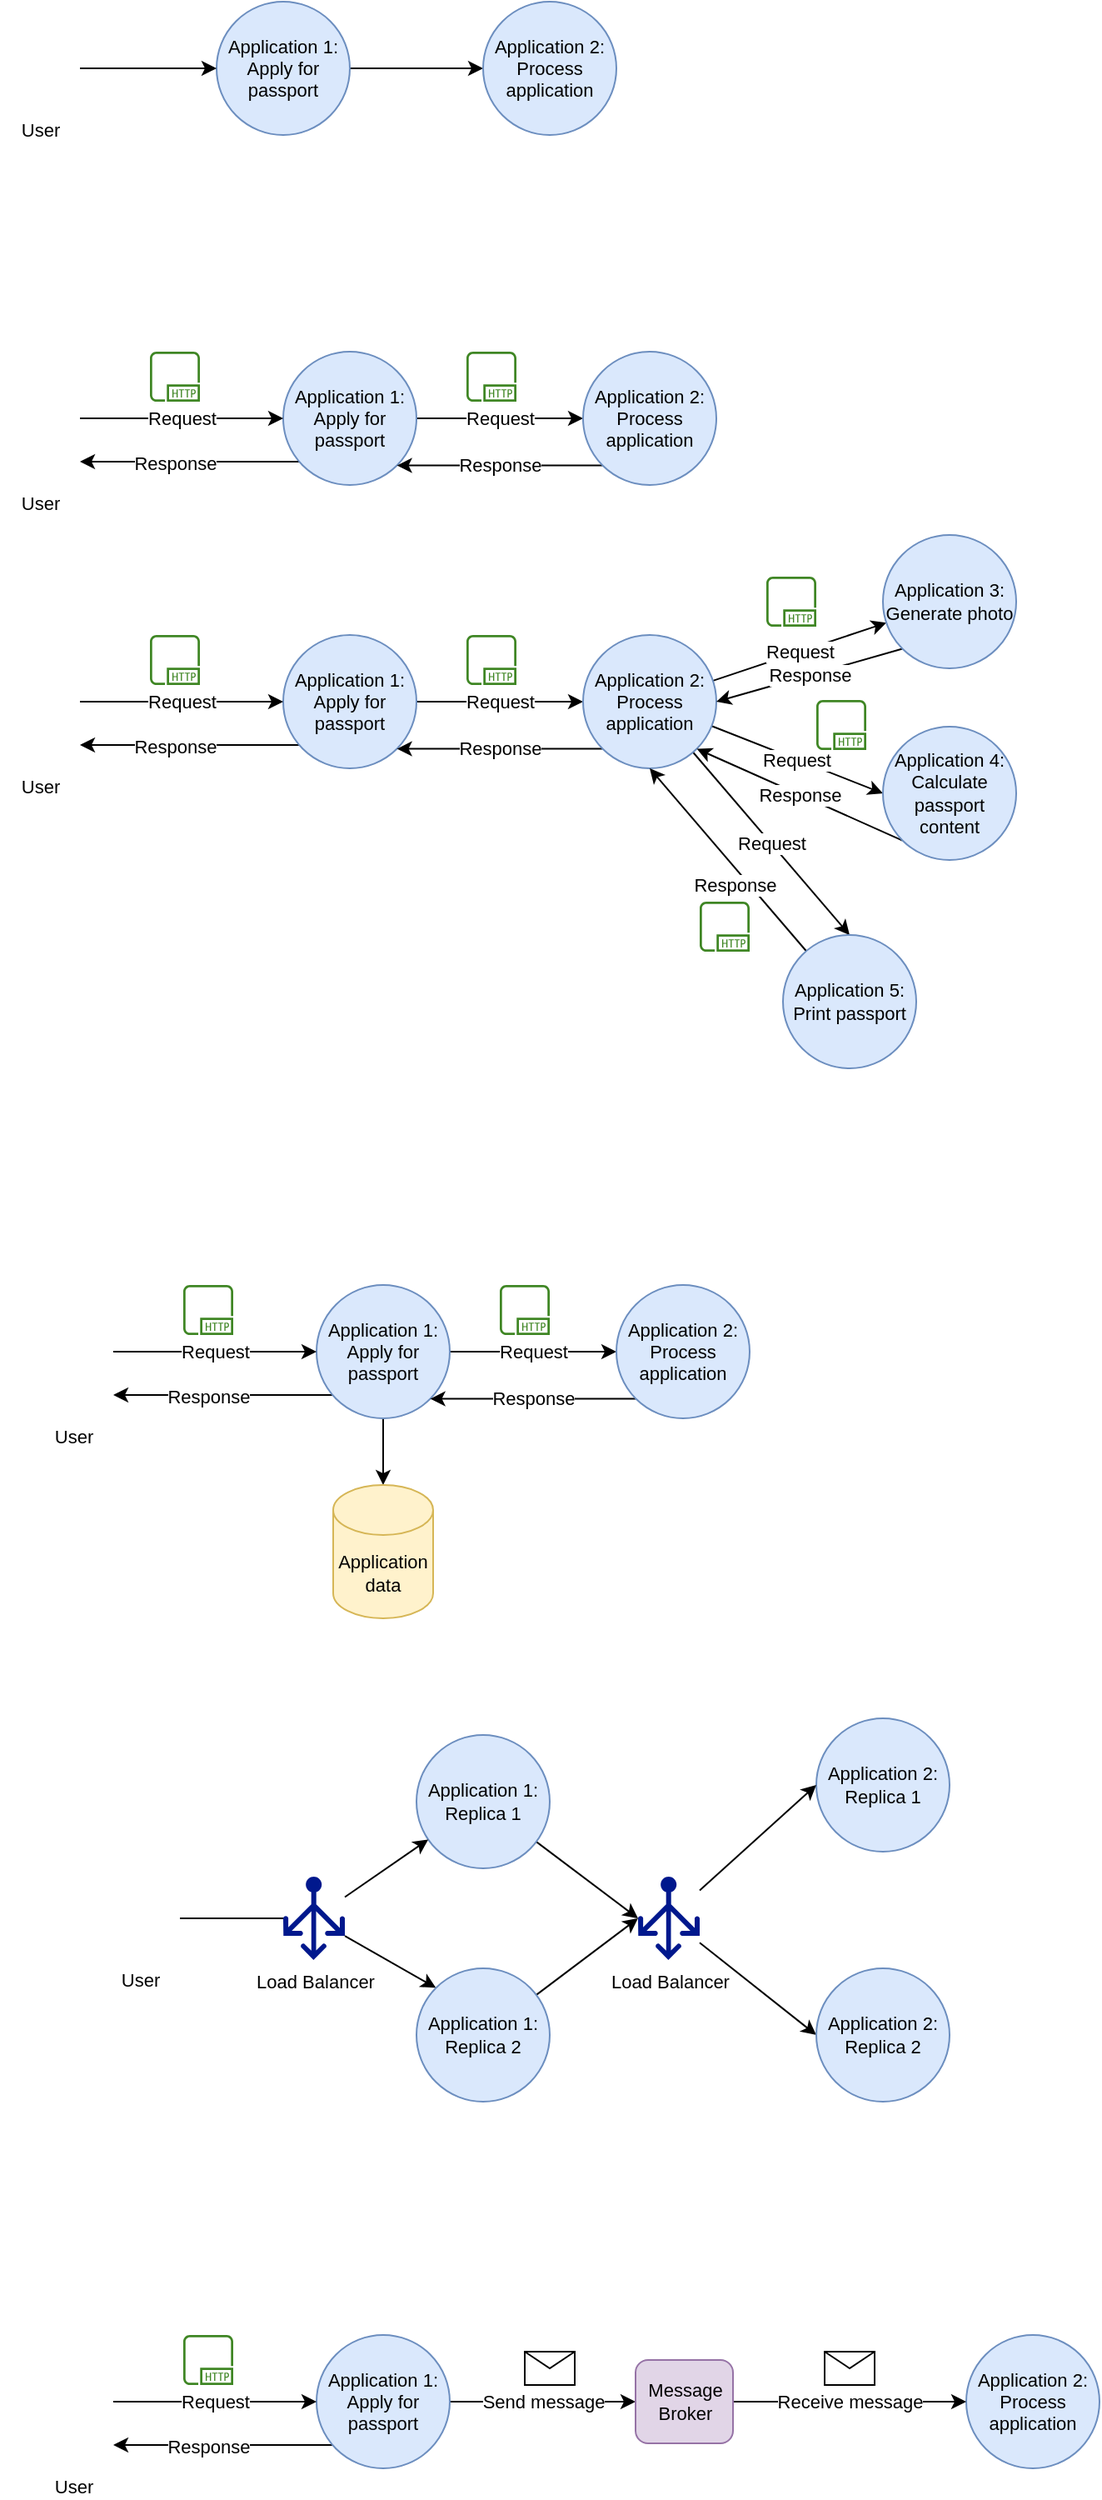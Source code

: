 <mxfile version="20.2.0" type="github">
  <diagram id="CHQOyfcS4Jq5zgWORfXr" name="Page-1">
    <mxGraphModel dx="1422" dy="762" grid="1" gridSize="10" guides="1" tooltips="1" connect="1" arrows="1" fold="1" page="1" pageScale="1" pageWidth="827" pageHeight="1169" math="0" shadow="0">
      <root>
        <mxCell id="0" />
        <mxCell id="1" parent="0" />
        <mxCell id="clZujiyER_6VHMt9e892-6" style="edgeStyle=orthogonalEdgeStyle;rounded=0;orthogonalLoop=1;jettySize=auto;html=1;fontSize=11;" edge="1" parent="1" source="clZujiyER_6VHMt9e892-1" target="clZujiyER_6VHMt9e892-5">
          <mxGeometry relative="1" as="geometry" />
        </mxCell>
        <mxCell id="clZujiyER_6VHMt9e892-1" value="Application 1:&lt;br style=&quot;font-size: 11px;&quot;&gt;Apply for passport" style="ellipse;whiteSpace=wrap;html=1;aspect=fixed;fontSize=11;fillColor=#dae8fc;strokeColor=#6c8ebf;" vertex="1" parent="1">
          <mxGeometry x="210" y="70" width="80" height="80" as="geometry" />
        </mxCell>
        <mxCell id="clZujiyER_6VHMt9e892-3" style="edgeStyle=orthogonalEdgeStyle;rounded=0;orthogonalLoop=1;jettySize=auto;html=1;entryX=0;entryY=0.5;entryDx=0;entryDy=0;fontSize=11;" edge="1" parent="1" source="clZujiyER_6VHMt9e892-2" target="clZujiyER_6VHMt9e892-1">
          <mxGeometry relative="1" as="geometry" />
        </mxCell>
        <mxCell id="clZujiyER_6VHMt9e892-2" value="User" style="shape=image;html=1;verticalAlign=top;verticalLabelPosition=bottom;labelBackgroundColor=#ffffff;imageAspect=0;aspect=fixed;image=https://cdn0.iconfinder.com/data/icons/user-pictures/100/matureman1-128.png;fontSize=11;" vertex="1" parent="1">
          <mxGeometry x="80" y="86" width="48" height="48" as="geometry" />
        </mxCell>
        <mxCell id="clZujiyER_6VHMt9e892-5" value="Application 2:&lt;br style=&quot;font-size: 11px;&quot;&gt;Process application" style="ellipse;whiteSpace=wrap;html=1;aspect=fixed;fontSize=11;fillColor=#dae8fc;strokeColor=#6c8ebf;" vertex="1" parent="1">
          <mxGeometry x="370" y="70" width="80" height="80" as="geometry" />
        </mxCell>
        <mxCell id="clZujiyER_6VHMt9e892-7" value="Request" style="edgeStyle=orthogonalEdgeStyle;rounded=0;orthogonalLoop=1;jettySize=auto;html=1;fontSize=11;" edge="1" parent="1" source="clZujiyER_6VHMt9e892-8" target="clZujiyER_6VHMt9e892-11">
          <mxGeometry relative="1" as="geometry" />
        </mxCell>
        <mxCell id="clZujiyER_6VHMt9e892-16" style="edgeStyle=orthogonalEdgeStyle;rounded=0;orthogonalLoop=1;jettySize=auto;html=1;entryX=1;entryY=0.75;entryDx=0;entryDy=0;fontSize=11;exitX=0;exitY=1;exitDx=0;exitDy=0;" edge="1" parent="1" source="clZujiyER_6VHMt9e892-8" target="clZujiyER_6VHMt9e892-10">
          <mxGeometry relative="1" as="geometry">
            <Array as="points">
              <mxPoint x="262" y="346" />
            </Array>
          </mxGeometry>
        </mxCell>
        <mxCell id="clZujiyER_6VHMt9e892-17" value="Response" style="edgeLabel;html=1;align=center;verticalAlign=middle;resizable=0;points=[];fontSize=11;" vertex="1" connectable="0" parent="clZujiyER_6VHMt9e892-16">
          <mxGeometry x="-0.31" y="1" relative="1" as="geometry">
            <mxPoint x="-32" as="offset" />
          </mxGeometry>
        </mxCell>
        <mxCell id="clZujiyER_6VHMt9e892-8" value="Application 1:&lt;br style=&quot;font-size: 11px;&quot;&gt;Apply for passport" style="ellipse;whiteSpace=wrap;html=1;aspect=fixed;fontSize=11;fillColor=#dae8fc;strokeColor=#6c8ebf;" vertex="1" parent="1">
          <mxGeometry x="250" y="280" width="80" height="80" as="geometry" />
        </mxCell>
        <mxCell id="clZujiyER_6VHMt9e892-9" value="Request" style="edgeStyle=orthogonalEdgeStyle;rounded=0;orthogonalLoop=1;jettySize=auto;html=1;entryX=0;entryY=0.5;entryDx=0;entryDy=0;fontSize=11;" edge="1" parent="1" source="clZujiyER_6VHMt9e892-10" target="clZujiyER_6VHMt9e892-8">
          <mxGeometry relative="1" as="geometry">
            <Array as="points">
              <mxPoint x="190" y="320" />
              <mxPoint x="190" y="320" />
            </Array>
          </mxGeometry>
        </mxCell>
        <mxCell id="clZujiyER_6VHMt9e892-10" value="User" style="shape=image;html=1;verticalAlign=top;verticalLabelPosition=bottom;labelBackgroundColor=#ffffff;imageAspect=0;aspect=fixed;image=https://cdn0.iconfinder.com/data/icons/user-pictures/100/matureman1-128.png;fontSize=11;" vertex="1" parent="1">
          <mxGeometry x="80" y="310" width="48" height="48" as="geometry" />
        </mxCell>
        <mxCell id="clZujiyER_6VHMt9e892-15" value="Response" style="edgeStyle=orthogonalEdgeStyle;rounded=0;orthogonalLoop=1;jettySize=auto;html=1;entryX=1;entryY=1;entryDx=0;entryDy=0;fontSize=11;exitX=0;exitY=1;exitDx=0;exitDy=0;" edge="1" parent="1" source="clZujiyER_6VHMt9e892-11" target="clZujiyER_6VHMt9e892-8">
          <mxGeometry relative="1" as="geometry" />
        </mxCell>
        <mxCell id="clZujiyER_6VHMt9e892-11" value="Application 2:&lt;br style=&quot;font-size: 11px;&quot;&gt;Process application" style="ellipse;whiteSpace=wrap;html=1;aspect=fixed;fontSize=11;fillColor=#dae8fc;strokeColor=#6c8ebf;" vertex="1" parent="1">
          <mxGeometry x="430" y="280" width="80" height="80" as="geometry" />
        </mxCell>
        <mxCell id="clZujiyER_6VHMt9e892-12" value="" style="sketch=0;outlineConnect=0;fontColor=#232F3E;gradientColor=none;fillColor=#3F8624;strokeColor=none;dashed=0;verticalLabelPosition=bottom;verticalAlign=top;align=center;html=1;fontSize=12;fontStyle=0;aspect=fixed;pointerEvents=1;shape=mxgraph.aws4.http_protocol;" vertex="1" parent="1">
          <mxGeometry x="170" y="280" width="30" height="30" as="geometry" />
        </mxCell>
        <mxCell id="clZujiyER_6VHMt9e892-13" value="" style="sketch=0;outlineConnect=0;fontColor=#232F3E;gradientColor=none;fillColor=#3F8624;strokeColor=none;dashed=0;verticalLabelPosition=bottom;verticalAlign=top;align=center;html=1;fontSize=12;fontStyle=0;aspect=fixed;pointerEvents=1;shape=mxgraph.aws4.http_protocol;" vertex="1" parent="1">
          <mxGeometry x="360" y="280" width="30" height="30" as="geometry" />
        </mxCell>
        <mxCell id="clZujiyER_6VHMt9e892-18" value="Request" style="edgeStyle=orthogonalEdgeStyle;rounded=0;orthogonalLoop=1;jettySize=auto;html=1;fontSize=11;" edge="1" parent="1" source="clZujiyER_6VHMt9e892-21" target="clZujiyER_6VHMt9e892-25">
          <mxGeometry relative="1" as="geometry" />
        </mxCell>
        <mxCell id="clZujiyER_6VHMt9e892-19" style="edgeStyle=orthogonalEdgeStyle;rounded=0;orthogonalLoop=1;jettySize=auto;html=1;entryX=1;entryY=0.75;entryDx=0;entryDy=0;fontSize=11;exitX=0;exitY=1;exitDx=0;exitDy=0;" edge="1" parent="1" source="clZujiyER_6VHMt9e892-21" target="clZujiyER_6VHMt9e892-23">
          <mxGeometry relative="1" as="geometry">
            <Array as="points">
              <mxPoint x="262" y="516" />
            </Array>
          </mxGeometry>
        </mxCell>
        <mxCell id="clZujiyER_6VHMt9e892-20" value="Response" style="edgeLabel;html=1;align=center;verticalAlign=middle;resizable=0;points=[];fontSize=11;" vertex="1" connectable="0" parent="clZujiyER_6VHMt9e892-19">
          <mxGeometry x="-0.31" y="1" relative="1" as="geometry">
            <mxPoint x="-32" as="offset" />
          </mxGeometry>
        </mxCell>
        <mxCell id="clZujiyER_6VHMt9e892-21" value="Application 1:&lt;br style=&quot;font-size: 11px;&quot;&gt;Apply for passport" style="ellipse;whiteSpace=wrap;html=1;aspect=fixed;fontSize=11;fillColor=#dae8fc;strokeColor=#6c8ebf;" vertex="1" parent="1">
          <mxGeometry x="250" y="450" width="80" height="80" as="geometry" />
        </mxCell>
        <mxCell id="clZujiyER_6VHMt9e892-22" value="Request" style="edgeStyle=orthogonalEdgeStyle;rounded=0;orthogonalLoop=1;jettySize=auto;html=1;entryX=0;entryY=0.5;entryDx=0;entryDy=0;fontSize=11;" edge="1" parent="1" source="clZujiyER_6VHMt9e892-23" target="clZujiyER_6VHMt9e892-21">
          <mxGeometry relative="1" as="geometry">
            <Array as="points">
              <mxPoint x="190" y="490" />
              <mxPoint x="190" y="490" />
            </Array>
          </mxGeometry>
        </mxCell>
        <mxCell id="clZujiyER_6VHMt9e892-23" value="User" style="shape=image;html=1;verticalAlign=top;verticalLabelPosition=bottom;labelBackgroundColor=#ffffff;imageAspect=0;aspect=fixed;image=https://cdn0.iconfinder.com/data/icons/user-pictures/100/matureman1-128.png;fontSize=11;" vertex="1" parent="1">
          <mxGeometry x="80" y="480" width="48" height="48" as="geometry" />
        </mxCell>
        <mxCell id="clZujiyER_6VHMt9e892-24" value="Response" style="edgeStyle=orthogonalEdgeStyle;rounded=0;orthogonalLoop=1;jettySize=auto;html=1;entryX=1;entryY=1;entryDx=0;entryDy=0;fontSize=11;exitX=0;exitY=1;exitDx=0;exitDy=0;" edge="1" parent="1" source="clZujiyER_6VHMt9e892-25" target="clZujiyER_6VHMt9e892-21">
          <mxGeometry relative="1" as="geometry" />
        </mxCell>
        <mxCell id="clZujiyER_6VHMt9e892-31" value="Request" style="rounded=0;orthogonalLoop=1;jettySize=auto;html=1;fontSize=11;" edge="1" parent="1" source="clZujiyER_6VHMt9e892-25" target="clZujiyER_6VHMt9e892-28">
          <mxGeometry relative="1" as="geometry" />
        </mxCell>
        <mxCell id="clZujiyER_6VHMt9e892-33" value="Request" style="edgeStyle=none;rounded=0;orthogonalLoop=1;jettySize=auto;html=1;fontSize=11;entryX=0;entryY=0.5;entryDx=0;entryDy=0;" edge="1" parent="1" source="clZujiyER_6VHMt9e892-25" target="clZujiyER_6VHMt9e892-29">
          <mxGeometry relative="1" as="geometry" />
        </mxCell>
        <mxCell id="clZujiyER_6VHMt9e892-35" value="Request" style="edgeStyle=none;rounded=0;orthogonalLoop=1;jettySize=auto;html=1;entryX=0.5;entryY=0;entryDx=0;entryDy=0;fontSize=11;" edge="1" parent="1" source="clZujiyER_6VHMt9e892-25" target="clZujiyER_6VHMt9e892-30">
          <mxGeometry relative="1" as="geometry" />
        </mxCell>
        <mxCell id="clZujiyER_6VHMt9e892-25" value="Application 2:&lt;br style=&quot;font-size: 11px;&quot;&gt;Process application" style="ellipse;whiteSpace=wrap;html=1;aspect=fixed;fontSize=11;fillColor=#dae8fc;strokeColor=#6c8ebf;" vertex="1" parent="1">
          <mxGeometry x="430" y="450" width="80" height="80" as="geometry" />
        </mxCell>
        <mxCell id="clZujiyER_6VHMt9e892-26" value="" style="sketch=0;outlineConnect=0;fontColor=#232F3E;gradientColor=none;fillColor=#3F8624;strokeColor=none;dashed=0;verticalLabelPosition=bottom;verticalAlign=top;align=center;html=1;fontSize=12;fontStyle=0;aspect=fixed;pointerEvents=1;shape=mxgraph.aws4.http_protocol;" vertex="1" parent="1">
          <mxGeometry x="170" y="450" width="30" height="30" as="geometry" />
        </mxCell>
        <mxCell id="clZujiyER_6VHMt9e892-27" value="" style="sketch=0;outlineConnect=0;fontColor=#232F3E;gradientColor=none;fillColor=#3F8624;strokeColor=none;dashed=0;verticalLabelPosition=bottom;verticalAlign=top;align=center;html=1;fontSize=12;fontStyle=0;aspect=fixed;pointerEvents=1;shape=mxgraph.aws4.http_protocol;" vertex="1" parent="1">
          <mxGeometry x="360" y="450" width="30" height="30" as="geometry" />
        </mxCell>
        <mxCell id="clZujiyER_6VHMt9e892-32" value="Response" style="edgeStyle=none;rounded=0;orthogonalLoop=1;jettySize=auto;html=1;entryX=1;entryY=0.5;entryDx=0;entryDy=0;fontSize=11;exitX=0;exitY=1;exitDx=0;exitDy=0;" edge="1" parent="1" source="clZujiyER_6VHMt9e892-28" target="clZujiyER_6VHMt9e892-25">
          <mxGeometry relative="1" as="geometry" />
        </mxCell>
        <mxCell id="clZujiyER_6VHMt9e892-28" value="Application 3:&lt;br style=&quot;font-size: 11px;&quot;&gt;Generate photo" style="ellipse;whiteSpace=wrap;html=1;aspect=fixed;fontSize=11;fillColor=#dae8fc;strokeColor=#6c8ebf;" vertex="1" parent="1">
          <mxGeometry x="610" y="390" width="80" height="80" as="geometry" />
        </mxCell>
        <mxCell id="clZujiyER_6VHMt9e892-34" value="Response" style="edgeStyle=none;rounded=0;orthogonalLoop=1;jettySize=auto;html=1;entryX=1;entryY=1;entryDx=0;entryDy=0;fontSize=11;exitX=0;exitY=1;exitDx=0;exitDy=0;" edge="1" parent="1" source="clZujiyER_6VHMt9e892-29" target="clZujiyER_6VHMt9e892-25">
          <mxGeometry relative="1" as="geometry" />
        </mxCell>
        <mxCell id="clZujiyER_6VHMt9e892-29" value="Application 4:&lt;br style=&quot;font-size: 11px;&quot;&gt;Calculate passport content" style="ellipse;whiteSpace=wrap;html=1;aspect=fixed;fontSize=11;fillColor=#dae8fc;strokeColor=#6c8ebf;" vertex="1" parent="1">
          <mxGeometry x="610" y="505" width="80" height="80" as="geometry" />
        </mxCell>
        <mxCell id="clZujiyER_6VHMt9e892-36" value="Response" style="edgeStyle=none;rounded=0;orthogonalLoop=1;jettySize=auto;html=1;entryX=0.5;entryY=1;entryDx=0;entryDy=0;fontSize=11;" edge="1" parent="1" source="clZujiyER_6VHMt9e892-30" target="clZujiyER_6VHMt9e892-25">
          <mxGeometry x="-0.187" y="8" relative="1" as="geometry">
            <mxPoint x="1" as="offset" />
          </mxGeometry>
        </mxCell>
        <mxCell id="clZujiyER_6VHMt9e892-30" value="Application 5:&lt;br style=&quot;font-size: 11px;&quot;&gt;Print passport" style="ellipse;whiteSpace=wrap;html=1;aspect=fixed;fontSize=11;fillColor=#dae8fc;strokeColor=#6c8ebf;" vertex="1" parent="1">
          <mxGeometry x="550" y="630" width="80" height="80" as="geometry" />
        </mxCell>
        <mxCell id="clZujiyER_6VHMt9e892-37" value="" style="sketch=0;outlineConnect=0;fontColor=#232F3E;gradientColor=none;fillColor=#3F8624;strokeColor=none;dashed=0;verticalLabelPosition=bottom;verticalAlign=top;align=center;html=1;fontSize=12;fontStyle=0;aspect=fixed;pointerEvents=1;shape=mxgraph.aws4.http_protocol;" vertex="1" parent="1">
          <mxGeometry x="540" y="415" width="30" height="30" as="geometry" />
        </mxCell>
        <mxCell id="clZujiyER_6VHMt9e892-38" value="" style="sketch=0;outlineConnect=0;fontColor=#232F3E;gradientColor=none;fillColor=#3F8624;strokeColor=none;dashed=0;verticalLabelPosition=bottom;verticalAlign=top;align=center;html=1;fontSize=12;fontStyle=0;aspect=fixed;pointerEvents=1;shape=mxgraph.aws4.http_protocol;" vertex="1" parent="1">
          <mxGeometry x="570" y="489" width="30" height="30" as="geometry" />
        </mxCell>
        <mxCell id="clZujiyER_6VHMt9e892-39" value="" style="sketch=0;outlineConnect=0;fontColor=#232F3E;gradientColor=none;fillColor=#3F8624;strokeColor=none;dashed=0;verticalLabelPosition=bottom;verticalAlign=top;align=center;html=1;fontSize=12;fontStyle=0;aspect=fixed;pointerEvents=1;shape=mxgraph.aws4.http_protocol;" vertex="1" parent="1">
          <mxGeometry x="500" y="610" width="30" height="30" as="geometry" />
        </mxCell>
        <mxCell id="clZujiyER_6VHMt9e892-40" value="Request" style="edgeStyle=orthogonalEdgeStyle;rounded=0;orthogonalLoop=1;jettySize=auto;html=1;fontSize=11;" edge="1" parent="1" source="clZujiyER_6VHMt9e892-43" target="clZujiyER_6VHMt9e892-47">
          <mxGeometry relative="1" as="geometry" />
        </mxCell>
        <mxCell id="clZujiyER_6VHMt9e892-41" style="edgeStyle=orthogonalEdgeStyle;rounded=0;orthogonalLoop=1;jettySize=auto;html=1;entryX=1;entryY=0.75;entryDx=0;entryDy=0;fontSize=11;exitX=0;exitY=1;exitDx=0;exitDy=0;" edge="1" parent="1" source="clZujiyER_6VHMt9e892-43" target="clZujiyER_6VHMt9e892-45">
          <mxGeometry relative="1" as="geometry">
            <Array as="points">
              <mxPoint x="282" y="906" />
            </Array>
          </mxGeometry>
        </mxCell>
        <mxCell id="clZujiyER_6VHMt9e892-42" value="Response" style="edgeLabel;html=1;align=center;verticalAlign=middle;resizable=0;points=[];fontSize=11;" vertex="1" connectable="0" parent="clZujiyER_6VHMt9e892-41">
          <mxGeometry x="-0.31" y="1" relative="1" as="geometry">
            <mxPoint x="-32" as="offset" />
          </mxGeometry>
        </mxCell>
        <mxCell id="clZujiyER_6VHMt9e892-51" style="edgeStyle=none;rounded=0;orthogonalLoop=1;jettySize=auto;html=1;fontSize=11;" edge="1" parent="1" source="clZujiyER_6VHMt9e892-43" target="clZujiyER_6VHMt9e892-50">
          <mxGeometry relative="1" as="geometry" />
        </mxCell>
        <mxCell id="clZujiyER_6VHMt9e892-43" value="Application 1:&lt;br style=&quot;font-size: 11px;&quot;&gt;Apply for passport" style="ellipse;whiteSpace=wrap;html=1;aspect=fixed;fontSize=11;fillColor=#dae8fc;strokeColor=#6c8ebf;" vertex="1" parent="1">
          <mxGeometry x="270" y="840" width="80" height="80" as="geometry" />
        </mxCell>
        <mxCell id="clZujiyER_6VHMt9e892-44" value="Request" style="edgeStyle=orthogonalEdgeStyle;rounded=0;orthogonalLoop=1;jettySize=auto;html=1;entryX=0;entryY=0.5;entryDx=0;entryDy=0;fontSize=11;" edge="1" parent="1" source="clZujiyER_6VHMt9e892-45" target="clZujiyER_6VHMt9e892-43">
          <mxGeometry relative="1" as="geometry">
            <Array as="points">
              <mxPoint x="210" y="880" />
              <mxPoint x="210" y="880" />
            </Array>
          </mxGeometry>
        </mxCell>
        <mxCell id="clZujiyER_6VHMt9e892-45" value="User" style="shape=image;html=1;verticalAlign=top;verticalLabelPosition=bottom;labelBackgroundColor=#ffffff;imageAspect=0;aspect=fixed;image=https://cdn0.iconfinder.com/data/icons/user-pictures/100/matureman1-128.png;fontSize=11;" vertex="1" parent="1">
          <mxGeometry x="100" y="870" width="48" height="48" as="geometry" />
        </mxCell>
        <mxCell id="clZujiyER_6VHMt9e892-46" value="Response" style="edgeStyle=orthogonalEdgeStyle;rounded=0;orthogonalLoop=1;jettySize=auto;html=1;entryX=1;entryY=1;entryDx=0;entryDy=0;fontSize=11;exitX=0;exitY=1;exitDx=0;exitDy=0;" edge="1" parent="1" source="clZujiyER_6VHMt9e892-47" target="clZujiyER_6VHMt9e892-43">
          <mxGeometry relative="1" as="geometry" />
        </mxCell>
        <mxCell id="clZujiyER_6VHMt9e892-47" value="Application 2:&lt;br style=&quot;font-size: 11px;&quot;&gt;Process application" style="ellipse;whiteSpace=wrap;html=1;aspect=fixed;fontSize=11;fillColor=#dae8fc;strokeColor=#6c8ebf;" vertex="1" parent="1">
          <mxGeometry x="450" y="840" width="80" height="80" as="geometry" />
        </mxCell>
        <mxCell id="clZujiyER_6VHMt9e892-48" value="" style="sketch=0;outlineConnect=0;fontColor=#232F3E;gradientColor=none;fillColor=#3F8624;strokeColor=none;dashed=0;verticalLabelPosition=bottom;verticalAlign=top;align=center;html=1;fontSize=12;fontStyle=0;aspect=fixed;pointerEvents=1;shape=mxgraph.aws4.http_protocol;" vertex="1" parent="1">
          <mxGeometry x="190" y="840" width="30" height="30" as="geometry" />
        </mxCell>
        <mxCell id="clZujiyER_6VHMt9e892-49" value="" style="sketch=0;outlineConnect=0;fontColor=#232F3E;gradientColor=none;fillColor=#3F8624;strokeColor=none;dashed=0;verticalLabelPosition=bottom;verticalAlign=top;align=center;html=1;fontSize=12;fontStyle=0;aspect=fixed;pointerEvents=1;shape=mxgraph.aws4.http_protocol;" vertex="1" parent="1">
          <mxGeometry x="380" y="840" width="30" height="30" as="geometry" />
        </mxCell>
        <mxCell id="clZujiyER_6VHMt9e892-50" value="Application data" style="shape=cylinder3;whiteSpace=wrap;html=1;boundedLbl=1;backgroundOutline=1;size=15;fontSize=11;fillColor=#fff2cc;strokeColor=#d6b656;" vertex="1" parent="1">
          <mxGeometry x="280" y="960" width="60" height="80" as="geometry" />
        </mxCell>
        <mxCell id="clZujiyER_6VHMt9e892-64" style="edgeStyle=none;rounded=0;orthogonalLoop=1;jettySize=auto;html=1;entryX=0;entryY=0.5;entryDx=0;entryDy=0;entryPerimeter=0;fontSize=11;" edge="1" parent="1" source="clZujiyER_6VHMt9e892-53" target="clZujiyER_6VHMt9e892-63">
          <mxGeometry relative="1" as="geometry" />
        </mxCell>
        <mxCell id="clZujiyER_6VHMt9e892-53" value="Application 1:&lt;br style=&quot;font-size: 11px;&quot;&gt;Replica 1" style="ellipse;whiteSpace=wrap;html=1;aspect=fixed;fontSize=11;fillColor=#dae8fc;strokeColor=#6c8ebf;" vertex="1" parent="1">
          <mxGeometry x="330" y="1110" width="80" height="80" as="geometry" />
        </mxCell>
        <mxCell id="clZujiyER_6VHMt9e892-55" value="User" style="shape=image;html=1;verticalAlign=top;verticalLabelPosition=bottom;labelBackgroundColor=#ffffff;imageAspect=0;aspect=fixed;image=https://cdn0.iconfinder.com/data/icons/user-pictures/100/matureman1-128.png;fontSize=11;" vertex="1" parent="1">
          <mxGeometry x="140" y="1196" width="48" height="48" as="geometry" />
        </mxCell>
        <mxCell id="clZujiyER_6VHMt9e892-56" value="Application 2:&lt;br style=&quot;font-size: 11px;&quot;&gt;Replica 1" style="ellipse;whiteSpace=wrap;html=1;aspect=fixed;fontSize=11;fillColor=#dae8fc;strokeColor=#6c8ebf;" vertex="1" parent="1">
          <mxGeometry x="570" y="1100" width="80" height="80" as="geometry" />
        </mxCell>
        <mxCell id="clZujiyER_6VHMt9e892-61" style="edgeStyle=none;rounded=0;orthogonalLoop=1;jettySize=auto;html=1;entryX=0;entryY=0;entryDx=0;entryDy=0;fontSize=11;" edge="1" parent="1" source="clZujiyER_6VHMt9e892-57" target="clZujiyER_6VHMt9e892-60">
          <mxGeometry relative="1" as="geometry" />
        </mxCell>
        <mxCell id="clZujiyER_6VHMt9e892-62" style="edgeStyle=none;rounded=0;orthogonalLoop=1;jettySize=auto;html=1;fontSize=11;" edge="1" parent="1" source="clZujiyER_6VHMt9e892-57" target="clZujiyER_6VHMt9e892-53">
          <mxGeometry relative="1" as="geometry" />
        </mxCell>
        <mxCell id="clZujiyER_6VHMt9e892-57" value="Load Balancer" style="sketch=0;aspect=fixed;pointerEvents=1;shadow=0;dashed=0;html=1;strokeColor=none;labelPosition=center;verticalLabelPosition=bottom;verticalAlign=top;align=center;fillColor=#00188D;shape=mxgraph.azure.load_balancer_generic;fontSize=11;" vertex="1" parent="1">
          <mxGeometry x="250" y="1195" width="37" height="50" as="geometry" />
        </mxCell>
        <mxCell id="clZujiyER_6VHMt9e892-59" value="" style="edgeStyle=orthogonalEdgeStyle;rounded=0;orthogonalLoop=1;jettySize=auto;html=1;entryX=0;entryY=0.5;entryDx=0;entryDy=0;fontSize=11;endArrow=none;" edge="1" parent="1" source="clZujiyER_6VHMt9e892-55" target="clZujiyER_6VHMt9e892-57">
          <mxGeometry relative="1" as="geometry">
            <mxPoint x="188" y="1220" as="sourcePoint" />
            <mxPoint x="270" y="1220" as="targetPoint" />
          </mxGeometry>
        </mxCell>
        <mxCell id="clZujiyER_6VHMt9e892-65" style="edgeStyle=none;rounded=0;orthogonalLoop=1;jettySize=auto;html=1;entryX=0;entryY=0.5;entryDx=0;entryDy=0;entryPerimeter=0;fontSize=11;" edge="1" parent="1" source="clZujiyER_6VHMt9e892-60" target="clZujiyER_6VHMt9e892-63">
          <mxGeometry relative="1" as="geometry" />
        </mxCell>
        <mxCell id="clZujiyER_6VHMt9e892-60" value="Application 1:&lt;br style=&quot;font-size: 11px;&quot;&gt;Replica 2" style="ellipse;whiteSpace=wrap;html=1;aspect=fixed;fontSize=11;fillColor=#dae8fc;strokeColor=#6c8ebf;" vertex="1" parent="1">
          <mxGeometry x="330" y="1250" width="80" height="80" as="geometry" />
        </mxCell>
        <mxCell id="clZujiyER_6VHMt9e892-67" style="edgeStyle=none;rounded=0;orthogonalLoop=1;jettySize=auto;html=1;entryX=0;entryY=0.5;entryDx=0;entryDy=0;fontSize=11;" edge="1" parent="1" source="clZujiyER_6VHMt9e892-63" target="clZujiyER_6VHMt9e892-56">
          <mxGeometry relative="1" as="geometry" />
        </mxCell>
        <mxCell id="clZujiyER_6VHMt9e892-68" style="edgeStyle=none;rounded=0;orthogonalLoop=1;jettySize=auto;html=1;entryX=0;entryY=0.5;entryDx=0;entryDy=0;fontSize=11;" edge="1" parent="1" source="clZujiyER_6VHMt9e892-63" target="clZujiyER_6VHMt9e892-66">
          <mxGeometry relative="1" as="geometry" />
        </mxCell>
        <mxCell id="clZujiyER_6VHMt9e892-63" value="Load Balancer" style="sketch=0;aspect=fixed;pointerEvents=1;shadow=0;dashed=0;html=1;strokeColor=none;labelPosition=center;verticalLabelPosition=bottom;verticalAlign=top;align=center;fillColor=#00188D;shape=mxgraph.azure.load_balancer_generic;fontSize=11;" vertex="1" parent="1">
          <mxGeometry x="463" y="1195" width="37" height="50" as="geometry" />
        </mxCell>
        <mxCell id="clZujiyER_6VHMt9e892-66" value="Application 2:&lt;br style=&quot;font-size: 11px;&quot;&gt;Replica 2" style="ellipse;whiteSpace=wrap;html=1;aspect=fixed;fontSize=11;fillColor=#dae8fc;strokeColor=#6c8ebf;" vertex="1" parent="1">
          <mxGeometry x="570" y="1250" width="80" height="80" as="geometry" />
        </mxCell>
        <mxCell id="clZujiyER_6VHMt9e892-70" style="edgeStyle=orthogonalEdgeStyle;rounded=0;orthogonalLoop=1;jettySize=auto;html=1;entryX=1;entryY=0.75;entryDx=0;entryDy=0;fontSize=11;exitX=0;exitY=1;exitDx=0;exitDy=0;" edge="1" parent="1" source="clZujiyER_6VHMt9e892-72" target="clZujiyER_6VHMt9e892-74">
          <mxGeometry relative="1" as="geometry">
            <Array as="points">
              <mxPoint x="282" y="1536" />
            </Array>
          </mxGeometry>
        </mxCell>
        <mxCell id="clZujiyER_6VHMt9e892-71" value="Response" style="edgeLabel;html=1;align=center;verticalAlign=middle;resizable=0;points=[];fontSize=11;" vertex="1" connectable="0" parent="clZujiyER_6VHMt9e892-70">
          <mxGeometry x="-0.31" y="1" relative="1" as="geometry">
            <mxPoint x="-32" as="offset" />
          </mxGeometry>
        </mxCell>
        <mxCell id="clZujiyER_6VHMt9e892-82" value="Send message" style="edgeStyle=none;rounded=0;orthogonalLoop=1;jettySize=auto;html=1;fontSize=11;" edge="1" parent="1" source="clZujiyER_6VHMt9e892-72" target="clZujiyER_6VHMt9e892-81">
          <mxGeometry relative="1" as="geometry" />
        </mxCell>
        <mxCell id="clZujiyER_6VHMt9e892-72" value="Application 1:&lt;br style=&quot;font-size: 11px;&quot;&gt;Apply for passport" style="ellipse;whiteSpace=wrap;html=1;aspect=fixed;fontSize=11;fillColor=#dae8fc;strokeColor=#6c8ebf;" vertex="1" parent="1">
          <mxGeometry x="270" y="1470" width="80" height="80" as="geometry" />
        </mxCell>
        <mxCell id="clZujiyER_6VHMt9e892-73" value="Request" style="edgeStyle=orthogonalEdgeStyle;rounded=0;orthogonalLoop=1;jettySize=auto;html=1;entryX=0;entryY=0.5;entryDx=0;entryDy=0;fontSize=11;" edge="1" parent="1" source="clZujiyER_6VHMt9e892-74" target="clZujiyER_6VHMt9e892-72">
          <mxGeometry relative="1" as="geometry">
            <Array as="points">
              <mxPoint x="210" y="1510" />
              <mxPoint x="210" y="1510" />
            </Array>
          </mxGeometry>
        </mxCell>
        <mxCell id="clZujiyER_6VHMt9e892-74" value="User" style="shape=image;html=1;verticalAlign=top;verticalLabelPosition=bottom;labelBackgroundColor=#ffffff;imageAspect=0;aspect=fixed;image=https://cdn0.iconfinder.com/data/icons/user-pictures/100/matureman1-128.png;fontSize=11;" vertex="1" parent="1">
          <mxGeometry x="100" y="1500" width="48" height="48" as="geometry" />
        </mxCell>
        <mxCell id="clZujiyER_6VHMt9e892-76" value="Application 2:&lt;br style=&quot;font-size: 11px;&quot;&gt;Process application" style="ellipse;whiteSpace=wrap;html=1;aspect=fixed;fontSize=11;fillColor=#dae8fc;strokeColor=#6c8ebf;" vertex="1" parent="1">
          <mxGeometry x="660" y="1470" width="80" height="80" as="geometry" />
        </mxCell>
        <mxCell id="clZujiyER_6VHMt9e892-77" value="" style="sketch=0;outlineConnect=0;fontColor=#232F3E;gradientColor=none;fillColor=#3F8624;strokeColor=none;dashed=0;verticalLabelPosition=bottom;verticalAlign=top;align=center;html=1;fontSize=12;fontStyle=0;aspect=fixed;pointerEvents=1;shape=mxgraph.aws4.http_protocol;" vertex="1" parent="1">
          <mxGeometry x="190" y="1470" width="30" height="30" as="geometry" />
        </mxCell>
        <mxCell id="clZujiyER_6VHMt9e892-79" value="" style="shape=message;html=1;whiteSpace=wrap;html=1;outlineConnect=0;fontSize=11;" vertex="1" parent="1">
          <mxGeometry x="395" y="1480" width="30" height="20" as="geometry" />
        </mxCell>
        <mxCell id="clZujiyER_6VHMt9e892-83" value="Receive message" style="edgeStyle=none;rounded=0;orthogonalLoop=1;jettySize=auto;html=1;fontSize=11;" edge="1" parent="1" source="clZujiyER_6VHMt9e892-81" target="clZujiyER_6VHMt9e892-76">
          <mxGeometry relative="1" as="geometry" />
        </mxCell>
        <mxCell id="clZujiyER_6VHMt9e892-81" value="Message Broker" style="rounded=1;whiteSpace=wrap;html=1;fontSize=11;fillColor=#e1d5e7;strokeColor=#9673a6;" vertex="1" parent="1">
          <mxGeometry x="461.5" y="1485" width="58.5" height="50" as="geometry" />
        </mxCell>
        <mxCell id="clZujiyER_6VHMt9e892-84" value="" style="shape=message;html=1;whiteSpace=wrap;html=1;outlineConnect=0;fontSize=11;" vertex="1" parent="1">
          <mxGeometry x="575" y="1480" width="30" height="20" as="geometry" />
        </mxCell>
      </root>
    </mxGraphModel>
  </diagram>
</mxfile>
